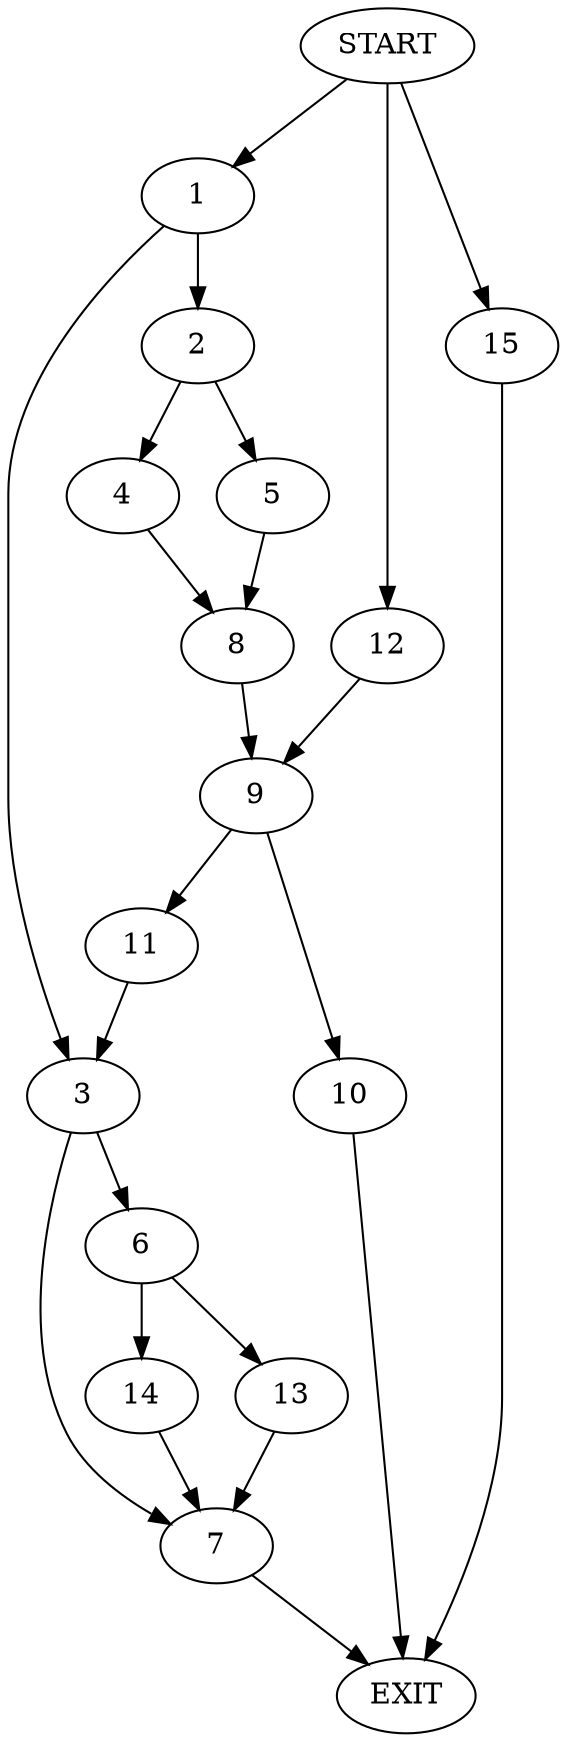 digraph {
0 [label="START"]
16 [label="EXIT"]
0 -> 1
1 -> 2
1 -> 3
2 -> 4
2 -> 5
3 -> 6
3 -> 7
5 -> 8
4 -> 8
8 -> 9
9 -> 10
9 -> 11
11 -> 3
0 -> 12
12 -> 9
10 -> 16
6 -> 13
6 -> 14
7 -> 16
14 -> 7
13 -> 7
0 -> 15
15 -> 16
}

